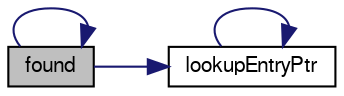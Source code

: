 digraph "found"
{
  bgcolor="transparent";
  edge [fontname="FreeSans",fontsize="10",labelfontname="FreeSans",labelfontsize="10"];
  node [fontname="FreeSans",fontsize="10",shape=record];
  rankdir="LR";
  Node7262 [label="found",height=0.2,width=0.4,color="black", fillcolor="grey75", style="filled", fontcolor="black"];
  Node7262 -> Node7262 [color="midnightblue",fontsize="10",style="solid",fontname="FreeSans"];
  Node7262 -> Node7263 [color="midnightblue",fontsize="10",style="solid",fontname="FreeSans"];
  Node7263 [label="lookupEntryPtr",height=0.2,width=0.4,color="black",URL="$a26014.html#a63ca8c5575e79a6e04b8a1e1c4c1d958",tooltip="Find and return an entry data stream pointer if present. "];
  Node7263 -> Node7263 [color="midnightblue",fontsize="10",style="solid",fontname="FreeSans"];
}
